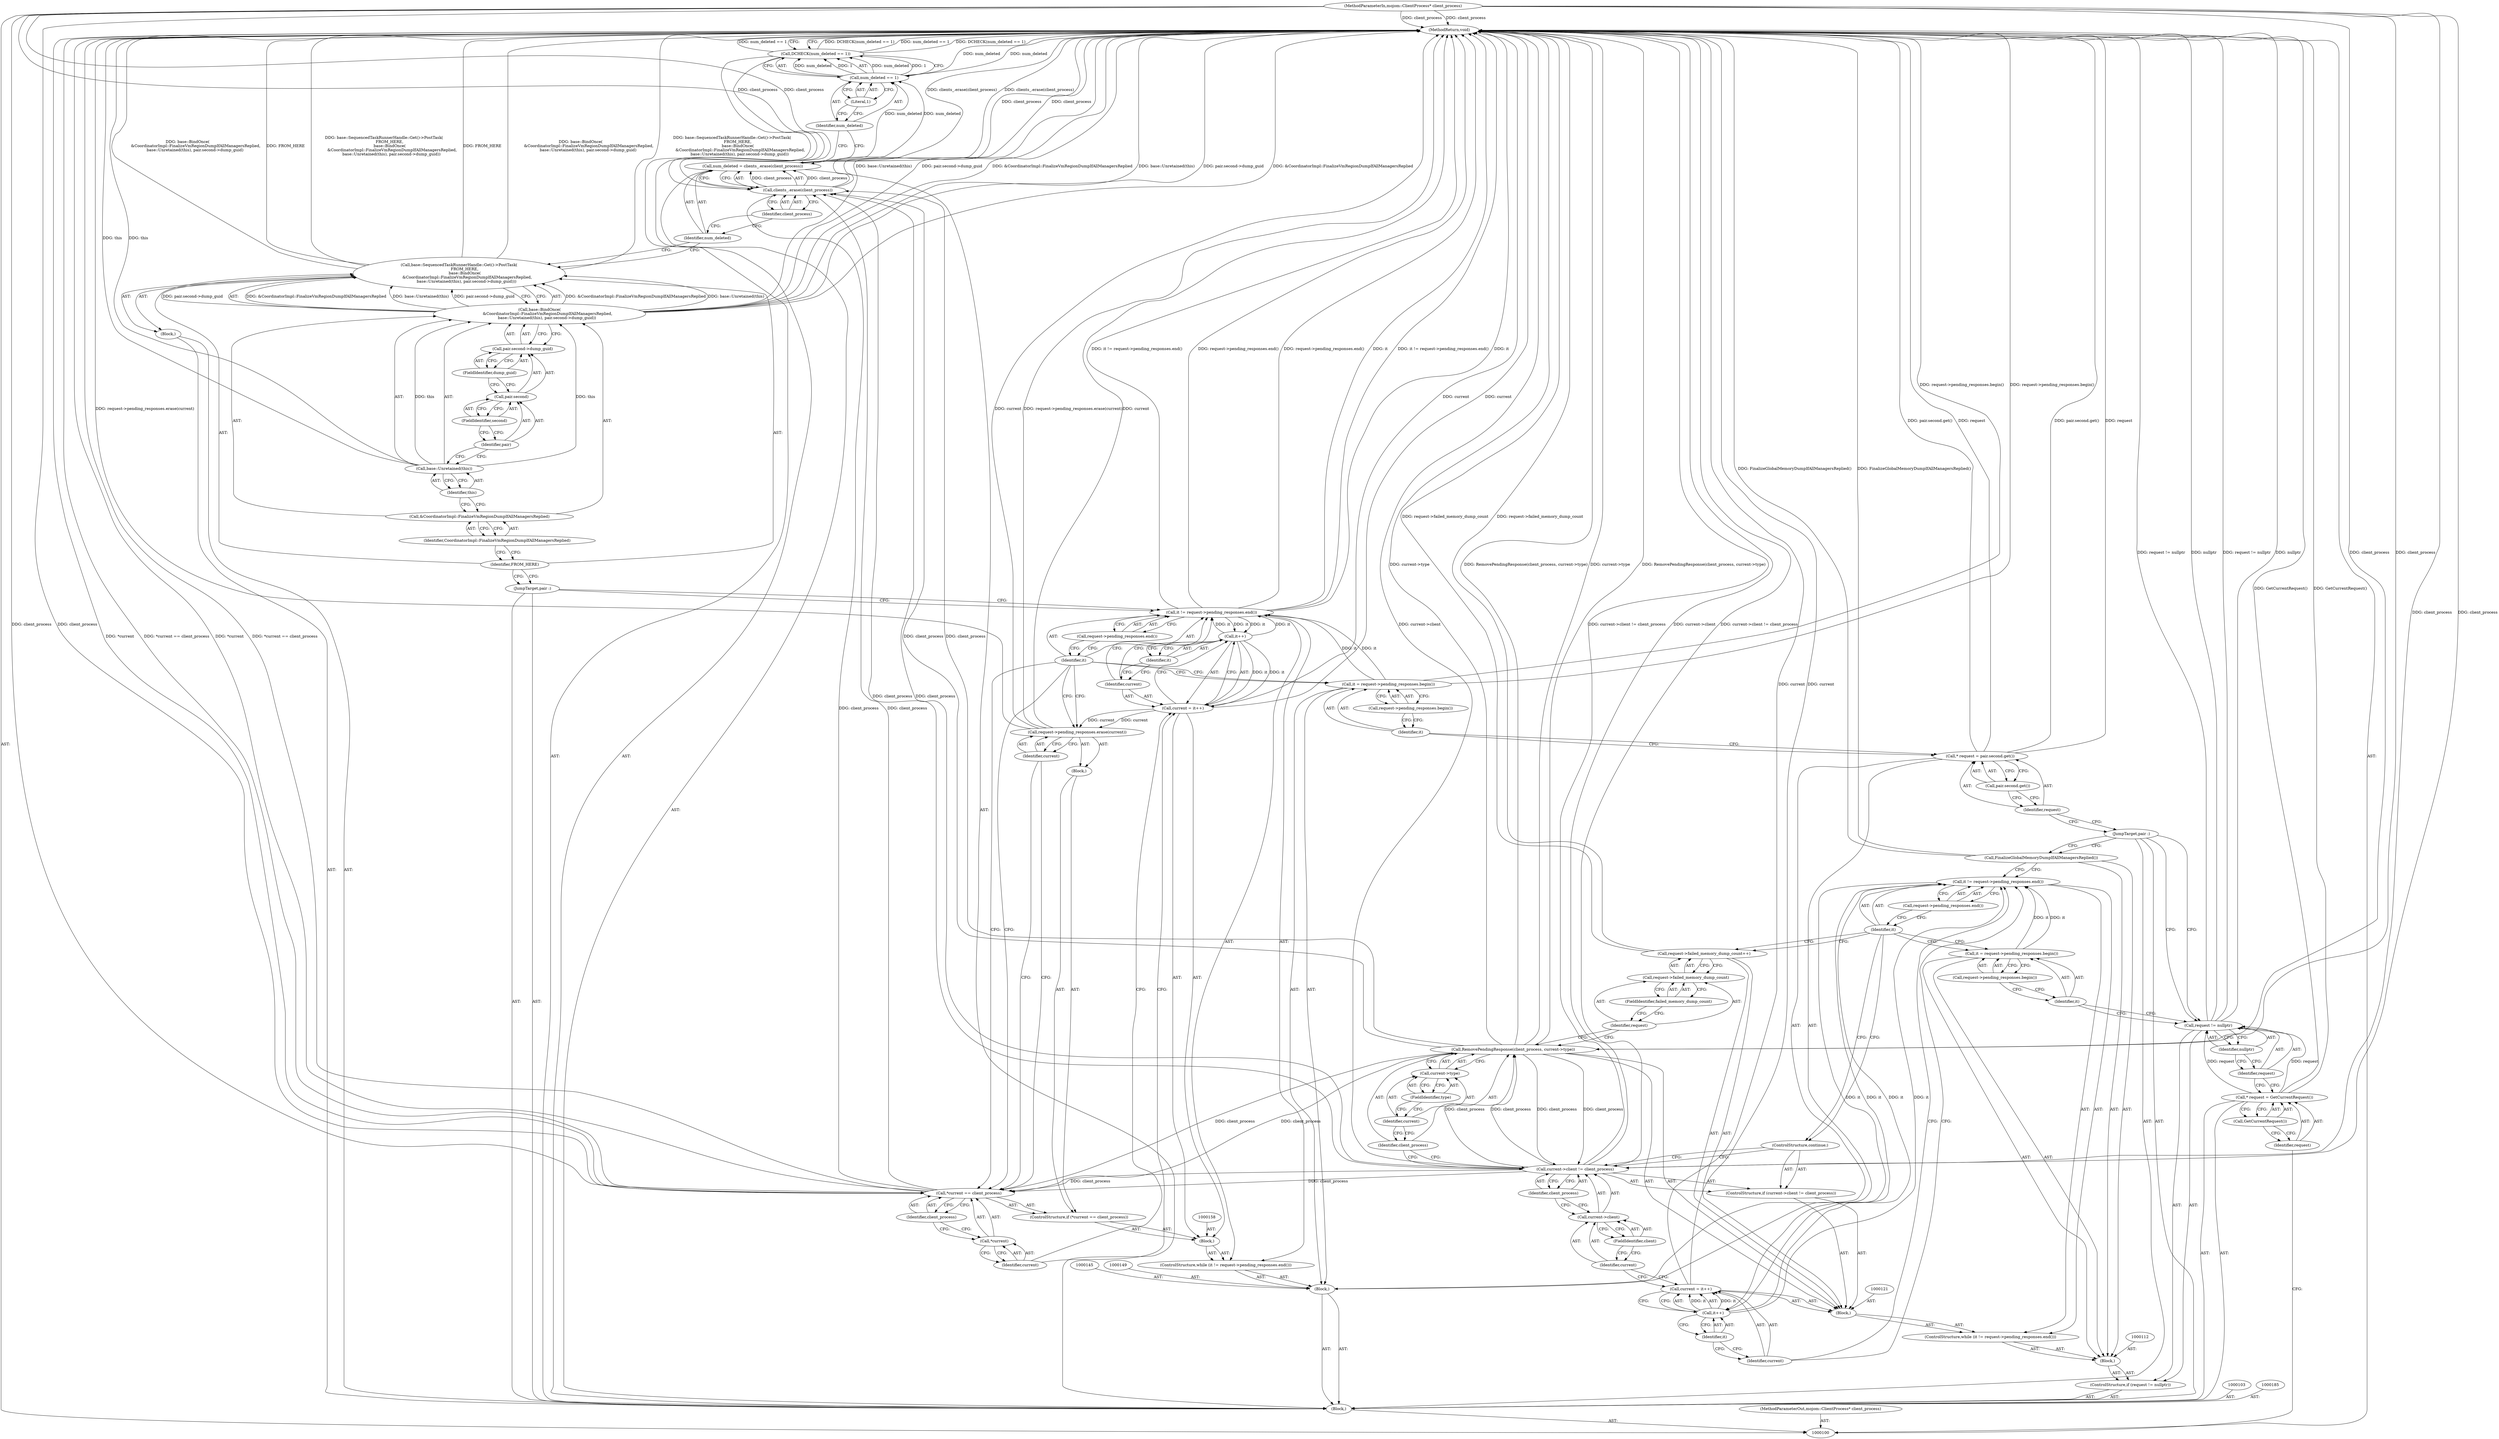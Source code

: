 digraph "1_Chrome_fa76a9f7ef6a028f83f97c181b150ecfd2b13be1_4" {
"1000194" [label="(MethodReturn,void)"];
"1000134" [label="(Identifier,client_process)"];
"1000135" [label="(Call,current->type)"];
"1000136" [label="(Identifier,current)"];
"1000137" [label="(FieldIdentifier,type)"];
"1000133" [label="(Call,RemovePendingResponse(client_process, current->type))"];
"1000141" [label="(FieldIdentifier,failed_memory_dump_count)"];
"1000138" [label="(Call,request->failed_memory_dump_count++)"];
"1000139" [label="(Call,request->failed_memory_dump_count)"];
"1000140" [label="(Identifier,request)"];
"1000142" [label="(Call,FinalizeGlobalMemoryDumpIfAllManagersReplied())"];
"1000143" [label="(JumpTarget,pair :)"];
"1000146" [label="(Call,* request = pair.second.get())"];
"1000147" [label="(Identifier,request)"];
"1000148" [label="(Call,pair.second.get())"];
"1000152" [label="(Call,request->pending_responses.begin())"];
"1000144" [label="(Block,)"];
"1000150" [label="(Call,it = request->pending_responses.begin())"];
"1000151" [label="(Identifier,it)"];
"1000154" [label="(Call,it != request->pending_responses.end())"];
"1000155" [label="(Identifier,it)"];
"1000156" [label="(Call,request->pending_responses.end())"];
"1000153" [label="(ControlStructure,while (it != request->pending_responses.end()))"];
"1000101" [label="(MethodParameterIn,mojom::ClientProcess* client_process)"];
"1000289" [label="(MethodParameterOut,mojom::ClientProcess* client_process)"];
"1000102" [label="(Block,)"];
"1000159" [label="(Call,current = it++)"];
"1000160" [label="(Identifier,current)"];
"1000161" [label="(Call,it++)"];
"1000162" [label="(Identifier,it)"];
"1000157" [label="(Block,)"];
"1000164" [label="(Call,*current == client_process)"];
"1000165" [label="(Call,*current)"];
"1000166" [label="(Identifier,current)"];
"1000167" [label="(Identifier,client_process)"];
"1000168" [label="(Block,)"];
"1000163" [label="(ControlStructure,if (*current == client_process))"];
"1000170" [label="(Identifier,current)"];
"1000169" [label="(Call,request->pending_responses.erase(current))"];
"1000171" [label="(JumpTarget,pair :)"];
"1000172" [label="(Block,)"];
"1000173" [label="(Call,base::SequencedTaskRunnerHandle::Get()->PostTask(\n         FROM_HERE,\n         base::BindOnce(\n             &CoordinatorImpl::FinalizeVmRegionDumpIfAllManagersReplied,\n            base::Unretained(this), pair.second->dump_guid)))"];
"1000174" [label="(Identifier,FROM_HERE)"];
"1000104" [label="(Call,* request = GetCurrentRequest())"];
"1000105" [label="(Identifier,request)"];
"1000106" [label="(Call,GetCurrentRequest())"];
"1000175" [label="(Call,base::BindOnce(\n             &CoordinatorImpl::FinalizeVmRegionDumpIfAllManagersReplied,\n            base::Unretained(this), pair.second->dump_guid))"];
"1000176" [label="(Call,&CoordinatorImpl::FinalizeVmRegionDumpIfAllManagersReplied)"];
"1000177" [label="(Identifier,CoordinatorImpl::FinalizeVmRegionDumpIfAllManagersReplied)"];
"1000178" [label="(Call,base::Unretained(this))"];
"1000179" [label="(Identifier,this)"];
"1000180" [label="(Call,pair.second->dump_guid)"];
"1000181" [label="(Call,pair.second)"];
"1000182" [label="(Identifier,pair)"];
"1000183" [label="(FieldIdentifier,second)"];
"1000184" [label="(FieldIdentifier,dump_guid)"];
"1000186" [label="(Call,num_deleted = clients_.erase(client_process))"];
"1000187" [label="(Identifier,num_deleted)"];
"1000188" [label="(Call,clients_.erase(client_process))"];
"1000189" [label="(Identifier,client_process)"];
"1000190" [label="(Call,DCHECK(num_deleted == 1))"];
"1000193" [label="(Literal,1)"];
"1000191" [label="(Call,num_deleted == 1)"];
"1000192" [label="(Identifier,num_deleted)"];
"1000110" [label="(Identifier,nullptr)"];
"1000107" [label="(ControlStructure,if (request != nullptr))"];
"1000108" [label="(Call,request != nullptr)"];
"1000109" [label="(Identifier,request)"];
"1000115" [label="(Call,request->pending_responses.begin())"];
"1000111" [label="(Block,)"];
"1000113" [label="(Call,it = request->pending_responses.begin())"];
"1000114" [label="(Identifier,it)"];
"1000117" [label="(Call,it != request->pending_responses.end())"];
"1000118" [label="(Identifier,it)"];
"1000119" [label="(Call,request->pending_responses.end())"];
"1000116" [label="(ControlStructure,while (it != request->pending_responses.end()))"];
"1000120" [label="(Block,)"];
"1000122" [label="(Call,current = it++)"];
"1000123" [label="(Identifier,current)"];
"1000124" [label="(Call,it++)"];
"1000125" [label="(Identifier,it)"];
"1000127" [label="(Call,current->client != client_process)"];
"1000128" [label="(Call,current->client)"];
"1000129" [label="(Identifier,current)"];
"1000130" [label="(FieldIdentifier,client)"];
"1000131" [label="(Identifier,client_process)"];
"1000126" [label="(ControlStructure,if (current->client != client_process))"];
"1000132" [label="(ControlStructure,continue;)"];
"1000194" -> "1000100"  [label="AST: "];
"1000194" -> "1000190"  [label="CFG: "];
"1000142" -> "1000194"  [label="DDG: FinalizeGlobalMemoryDumpIfAllManagersReplied()"];
"1000108" -> "1000194"  [label="DDG: request != nullptr"];
"1000108" -> "1000194"  [label="DDG: nullptr"];
"1000150" -> "1000194"  [label="DDG: request->pending_responses.begin()"];
"1000154" -> "1000194"  [label="DDG: it"];
"1000154" -> "1000194"  [label="DDG: it != request->pending_responses.end()"];
"1000154" -> "1000194"  [label="DDG: request->pending_responses.end()"];
"1000127" -> "1000194"  [label="DDG: current->client != client_process"];
"1000127" -> "1000194"  [label="DDG: current->client"];
"1000133" -> "1000194"  [label="DDG: RemovePendingResponse(client_process, current->type)"];
"1000133" -> "1000194"  [label="DDG: current->type"];
"1000186" -> "1000194"  [label="DDG: clients_.erase(client_process)"];
"1000175" -> "1000194"  [label="DDG: base::Unretained(this)"];
"1000175" -> "1000194"  [label="DDG: pair.second->dump_guid"];
"1000175" -> "1000194"  [label="DDG: &CoordinatorImpl::FinalizeVmRegionDumpIfAllManagersReplied"];
"1000164" -> "1000194"  [label="DDG: *current == client_process"];
"1000164" -> "1000194"  [label="DDG: *current"];
"1000169" -> "1000194"  [label="DDG: request->pending_responses.erase(current)"];
"1000169" -> "1000194"  [label="DDG: current"];
"1000190" -> "1000194"  [label="DDG: DCHECK(num_deleted == 1)"];
"1000190" -> "1000194"  [label="DDG: num_deleted == 1"];
"1000178" -> "1000194"  [label="DDG: this"];
"1000159" -> "1000194"  [label="DDG: current"];
"1000188" -> "1000194"  [label="DDG: client_process"];
"1000122" -> "1000194"  [label="DDG: current"];
"1000138" -> "1000194"  [label="DDG: request->failed_memory_dump_count"];
"1000146" -> "1000194"  [label="DDG: pair.second.get()"];
"1000146" -> "1000194"  [label="DDG: request"];
"1000101" -> "1000194"  [label="DDG: client_process"];
"1000173" -> "1000194"  [label="DDG: base::SequencedTaskRunnerHandle::Get()->PostTask(\n         FROM_HERE,\n         base::BindOnce(\n             &CoordinatorImpl::FinalizeVmRegionDumpIfAllManagersReplied,\n            base::Unretained(this), pair.second->dump_guid))"];
"1000173" -> "1000194"  [label="DDG: FROM_HERE"];
"1000173" -> "1000194"  [label="DDG: base::BindOnce(\n             &CoordinatorImpl::FinalizeVmRegionDumpIfAllManagersReplied,\n            base::Unretained(this), pair.second->dump_guid)"];
"1000191" -> "1000194"  [label="DDG: num_deleted"];
"1000104" -> "1000194"  [label="DDG: GetCurrentRequest()"];
"1000134" -> "1000133"  [label="AST: "];
"1000134" -> "1000127"  [label="CFG: "];
"1000136" -> "1000134"  [label="CFG: "];
"1000135" -> "1000133"  [label="AST: "];
"1000135" -> "1000137"  [label="CFG: "];
"1000136" -> "1000135"  [label="AST: "];
"1000137" -> "1000135"  [label="AST: "];
"1000133" -> "1000135"  [label="CFG: "];
"1000136" -> "1000135"  [label="AST: "];
"1000136" -> "1000134"  [label="CFG: "];
"1000137" -> "1000136"  [label="CFG: "];
"1000137" -> "1000135"  [label="AST: "];
"1000137" -> "1000136"  [label="CFG: "];
"1000135" -> "1000137"  [label="CFG: "];
"1000133" -> "1000120"  [label="AST: "];
"1000133" -> "1000135"  [label="CFG: "];
"1000134" -> "1000133"  [label="AST: "];
"1000135" -> "1000133"  [label="AST: "];
"1000140" -> "1000133"  [label="CFG: "];
"1000133" -> "1000194"  [label="DDG: RemovePendingResponse(client_process, current->type)"];
"1000133" -> "1000194"  [label="DDG: current->type"];
"1000133" -> "1000127"  [label="DDG: client_process"];
"1000127" -> "1000133"  [label="DDG: client_process"];
"1000101" -> "1000133"  [label="DDG: client_process"];
"1000133" -> "1000164"  [label="DDG: client_process"];
"1000133" -> "1000188"  [label="DDG: client_process"];
"1000141" -> "1000139"  [label="AST: "];
"1000141" -> "1000140"  [label="CFG: "];
"1000139" -> "1000141"  [label="CFG: "];
"1000138" -> "1000120"  [label="AST: "];
"1000138" -> "1000139"  [label="CFG: "];
"1000139" -> "1000138"  [label="AST: "];
"1000118" -> "1000138"  [label="CFG: "];
"1000138" -> "1000194"  [label="DDG: request->failed_memory_dump_count"];
"1000139" -> "1000138"  [label="AST: "];
"1000139" -> "1000141"  [label="CFG: "];
"1000140" -> "1000139"  [label="AST: "];
"1000141" -> "1000139"  [label="AST: "];
"1000138" -> "1000139"  [label="CFG: "];
"1000140" -> "1000139"  [label="AST: "];
"1000140" -> "1000133"  [label="CFG: "];
"1000141" -> "1000140"  [label="CFG: "];
"1000142" -> "1000111"  [label="AST: "];
"1000142" -> "1000117"  [label="CFG: "];
"1000143" -> "1000142"  [label="CFG: "];
"1000142" -> "1000194"  [label="DDG: FinalizeGlobalMemoryDumpIfAllManagersReplied()"];
"1000143" -> "1000102"  [label="AST: "];
"1000143" -> "1000142"  [label="CFG: "];
"1000143" -> "1000108"  [label="CFG: "];
"1000147" -> "1000143"  [label="CFG: "];
"1000146" -> "1000144"  [label="AST: "];
"1000146" -> "1000148"  [label="CFG: "];
"1000147" -> "1000146"  [label="AST: "];
"1000148" -> "1000146"  [label="AST: "];
"1000151" -> "1000146"  [label="CFG: "];
"1000146" -> "1000194"  [label="DDG: pair.second.get()"];
"1000146" -> "1000194"  [label="DDG: request"];
"1000147" -> "1000146"  [label="AST: "];
"1000147" -> "1000143"  [label="CFG: "];
"1000148" -> "1000147"  [label="CFG: "];
"1000148" -> "1000146"  [label="AST: "];
"1000148" -> "1000147"  [label="CFG: "];
"1000146" -> "1000148"  [label="CFG: "];
"1000152" -> "1000150"  [label="AST: "];
"1000152" -> "1000151"  [label="CFG: "];
"1000150" -> "1000152"  [label="CFG: "];
"1000144" -> "1000102"  [label="AST: "];
"1000145" -> "1000144"  [label="AST: "];
"1000146" -> "1000144"  [label="AST: "];
"1000149" -> "1000144"  [label="AST: "];
"1000150" -> "1000144"  [label="AST: "];
"1000153" -> "1000144"  [label="AST: "];
"1000150" -> "1000144"  [label="AST: "];
"1000150" -> "1000152"  [label="CFG: "];
"1000151" -> "1000150"  [label="AST: "];
"1000152" -> "1000150"  [label="AST: "];
"1000155" -> "1000150"  [label="CFG: "];
"1000150" -> "1000194"  [label="DDG: request->pending_responses.begin()"];
"1000150" -> "1000154"  [label="DDG: it"];
"1000151" -> "1000150"  [label="AST: "];
"1000151" -> "1000146"  [label="CFG: "];
"1000152" -> "1000151"  [label="CFG: "];
"1000154" -> "1000153"  [label="AST: "];
"1000154" -> "1000156"  [label="CFG: "];
"1000155" -> "1000154"  [label="AST: "];
"1000156" -> "1000154"  [label="AST: "];
"1000160" -> "1000154"  [label="CFG: "];
"1000171" -> "1000154"  [label="CFG: "];
"1000154" -> "1000194"  [label="DDG: it"];
"1000154" -> "1000194"  [label="DDG: it != request->pending_responses.end()"];
"1000154" -> "1000194"  [label="DDG: request->pending_responses.end()"];
"1000150" -> "1000154"  [label="DDG: it"];
"1000161" -> "1000154"  [label="DDG: it"];
"1000154" -> "1000161"  [label="DDG: it"];
"1000155" -> "1000154"  [label="AST: "];
"1000155" -> "1000169"  [label="CFG: "];
"1000155" -> "1000164"  [label="CFG: "];
"1000155" -> "1000150"  [label="CFG: "];
"1000156" -> "1000155"  [label="CFG: "];
"1000156" -> "1000154"  [label="AST: "];
"1000156" -> "1000155"  [label="CFG: "];
"1000154" -> "1000156"  [label="CFG: "];
"1000153" -> "1000144"  [label="AST: "];
"1000154" -> "1000153"  [label="AST: "];
"1000157" -> "1000153"  [label="AST: "];
"1000101" -> "1000100"  [label="AST: "];
"1000101" -> "1000194"  [label="DDG: client_process"];
"1000101" -> "1000127"  [label="DDG: client_process"];
"1000101" -> "1000133"  [label="DDG: client_process"];
"1000101" -> "1000164"  [label="DDG: client_process"];
"1000101" -> "1000188"  [label="DDG: client_process"];
"1000289" -> "1000100"  [label="AST: "];
"1000102" -> "1000100"  [label="AST: "];
"1000103" -> "1000102"  [label="AST: "];
"1000104" -> "1000102"  [label="AST: "];
"1000107" -> "1000102"  [label="AST: "];
"1000143" -> "1000102"  [label="AST: "];
"1000144" -> "1000102"  [label="AST: "];
"1000171" -> "1000102"  [label="AST: "];
"1000172" -> "1000102"  [label="AST: "];
"1000185" -> "1000102"  [label="AST: "];
"1000186" -> "1000102"  [label="AST: "];
"1000190" -> "1000102"  [label="AST: "];
"1000159" -> "1000157"  [label="AST: "];
"1000159" -> "1000161"  [label="CFG: "];
"1000160" -> "1000159"  [label="AST: "];
"1000161" -> "1000159"  [label="AST: "];
"1000166" -> "1000159"  [label="CFG: "];
"1000159" -> "1000194"  [label="DDG: current"];
"1000161" -> "1000159"  [label="DDG: it"];
"1000159" -> "1000169"  [label="DDG: current"];
"1000160" -> "1000159"  [label="AST: "];
"1000160" -> "1000154"  [label="CFG: "];
"1000162" -> "1000160"  [label="CFG: "];
"1000161" -> "1000159"  [label="AST: "];
"1000161" -> "1000162"  [label="CFG: "];
"1000162" -> "1000161"  [label="AST: "];
"1000159" -> "1000161"  [label="CFG: "];
"1000161" -> "1000154"  [label="DDG: it"];
"1000161" -> "1000159"  [label="DDG: it"];
"1000154" -> "1000161"  [label="DDG: it"];
"1000162" -> "1000161"  [label="AST: "];
"1000162" -> "1000160"  [label="CFG: "];
"1000161" -> "1000162"  [label="CFG: "];
"1000157" -> "1000153"  [label="AST: "];
"1000158" -> "1000157"  [label="AST: "];
"1000159" -> "1000157"  [label="AST: "];
"1000163" -> "1000157"  [label="AST: "];
"1000164" -> "1000163"  [label="AST: "];
"1000164" -> "1000167"  [label="CFG: "];
"1000165" -> "1000164"  [label="AST: "];
"1000167" -> "1000164"  [label="AST: "];
"1000155" -> "1000164"  [label="CFG: "];
"1000170" -> "1000164"  [label="CFG: "];
"1000164" -> "1000194"  [label="DDG: *current == client_process"];
"1000164" -> "1000194"  [label="DDG: *current"];
"1000127" -> "1000164"  [label="DDG: client_process"];
"1000133" -> "1000164"  [label="DDG: client_process"];
"1000101" -> "1000164"  [label="DDG: client_process"];
"1000164" -> "1000188"  [label="DDG: client_process"];
"1000165" -> "1000164"  [label="AST: "];
"1000165" -> "1000166"  [label="CFG: "];
"1000166" -> "1000165"  [label="AST: "];
"1000167" -> "1000165"  [label="CFG: "];
"1000166" -> "1000165"  [label="AST: "];
"1000166" -> "1000159"  [label="CFG: "];
"1000165" -> "1000166"  [label="CFG: "];
"1000167" -> "1000164"  [label="AST: "];
"1000167" -> "1000165"  [label="CFG: "];
"1000164" -> "1000167"  [label="CFG: "];
"1000168" -> "1000163"  [label="AST: "];
"1000169" -> "1000168"  [label="AST: "];
"1000163" -> "1000157"  [label="AST: "];
"1000164" -> "1000163"  [label="AST: "];
"1000168" -> "1000163"  [label="AST: "];
"1000170" -> "1000169"  [label="AST: "];
"1000170" -> "1000164"  [label="CFG: "];
"1000169" -> "1000170"  [label="CFG: "];
"1000169" -> "1000168"  [label="AST: "];
"1000169" -> "1000170"  [label="CFG: "];
"1000170" -> "1000169"  [label="AST: "];
"1000155" -> "1000169"  [label="CFG: "];
"1000169" -> "1000194"  [label="DDG: request->pending_responses.erase(current)"];
"1000169" -> "1000194"  [label="DDG: current"];
"1000159" -> "1000169"  [label="DDG: current"];
"1000171" -> "1000102"  [label="AST: "];
"1000171" -> "1000154"  [label="CFG: "];
"1000174" -> "1000171"  [label="CFG: "];
"1000172" -> "1000102"  [label="AST: "];
"1000173" -> "1000172"  [label="AST: "];
"1000173" -> "1000172"  [label="AST: "];
"1000173" -> "1000175"  [label="CFG: "];
"1000174" -> "1000173"  [label="AST: "];
"1000175" -> "1000173"  [label="AST: "];
"1000187" -> "1000173"  [label="CFG: "];
"1000173" -> "1000194"  [label="DDG: base::SequencedTaskRunnerHandle::Get()->PostTask(\n         FROM_HERE,\n         base::BindOnce(\n             &CoordinatorImpl::FinalizeVmRegionDumpIfAllManagersReplied,\n            base::Unretained(this), pair.second->dump_guid))"];
"1000173" -> "1000194"  [label="DDG: FROM_HERE"];
"1000173" -> "1000194"  [label="DDG: base::BindOnce(\n             &CoordinatorImpl::FinalizeVmRegionDumpIfAllManagersReplied,\n            base::Unretained(this), pair.second->dump_guid)"];
"1000175" -> "1000173"  [label="DDG: &CoordinatorImpl::FinalizeVmRegionDumpIfAllManagersReplied"];
"1000175" -> "1000173"  [label="DDG: base::Unretained(this)"];
"1000175" -> "1000173"  [label="DDG: pair.second->dump_guid"];
"1000174" -> "1000173"  [label="AST: "];
"1000174" -> "1000171"  [label="CFG: "];
"1000177" -> "1000174"  [label="CFG: "];
"1000104" -> "1000102"  [label="AST: "];
"1000104" -> "1000106"  [label="CFG: "];
"1000105" -> "1000104"  [label="AST: "];
"1000106" -> "1000104"  [label="AST: "];
"1000109" -> "1000104"  [label="CFG: "];
"1000104" -> "1000194"  [label="DDG: GetCurrentRequest()"];
"1000104" -> "1000108"  [label="DDG: request"];
"1000105" -> "1000104"  [label="AST: "];
"1000105" -> "1000100"  [label="CFG: "];
"1000106" -> "1000105"  [label="CFG: "];
"1000106" -> "1000104"  [label="AST: "];
"1000106" -> "1000105"  [label="CFG: "];
"1000104" -> "1000106"  [label="CFG: "];
"1000175" -> "1000173"  [label="AST: "];
"1000175" -> "1000180"  [label="CFG: "];
"1000176" -> "1000175"  [label="AST: "];
"1000178" -> "1000175"  [label="AST: "];
"1000180" -> "1000175"  [label="AST: "];
"1000173" -> "1000175"  [label="CFG: "];
"1000175" -> "1000194"  [label="DDG: base::Unretained(this)"];
"1000175" -> "1000194"  [label="DDG: pair.second->dump_guid"];
"1000175" -> "1000194"  [label="DDG: &CoordinatorImpl::FinalizeVmRegionDumpIfAllManagersReplied"];
"1000175" -> "1000173"  [label="DDG: &CoordinatorImpl::FinalizeVmRegionDumpIfAllManagersReplied"];
"1000175" -> "1000173"  [label="DDG: base::Unretained(this)"];
"1000175" -> "1000173"  [label="DDG: pair.second->dump_guid"];
"1000178" -> "1000175"  [label="DDG: this"];
"1000176" -> "1000175"  [label="AST: "];
"1000176" -> "1000177"  [label="CFG: "];
"1000177" -> "1000176"  [label="AST: "];
"1000179" -> "1000176"  [label="CFG: "];
"1000177" -> "1000176"  [label="AST: "];
"1000177" -> "1000174"  [label="CFG: "];
"1000176" -> "1000177"  [label="CFG: "];
"1000178" -> "1000175"  [label="AST: "];
"1000178" -> "1000179"  [label="CFG: "];
"1000179" -> "1000178"  [label="AST: "];
"1000182" -> "1000178"  [label="CFG: "];
"1000178" -> "1000194"  [label="DDG: this"];
"1000178" -> "1000175"  [label="DDG: this"];
"1000179" -> "1000178"  [label="AST: "];
"1000179" -> "1000176"  [label="CFG: "];
"1000178" -> "1000179"  [label="CFG: "];
"1000180" -> "1000175"  [label="AST: "];
"1000180" -> "1000184"  [label="CFG: "];
"1000181" -> "1000180"  [label="AST: "];
"1000184" -> "1000180"  [label="AST: "];
"1000175" -> "1000180"  [label="CFG: "];
"1000181" -> "1000180"  [label="AST: "];
"1000181" -> "1000183"  [label="CFG: "];
"1000182" -> "1000181"  [label="AST: "];
"1000183" -> "1000181"  [label="AST: "];
"1000184" -> "1000181"  [label="CFG: "];
"1000182" -> "1000181"  [label="AST: "];
"1000182" -> "1000178"  [label="CFG: "];
"1000183" -> "1000182"  [label="CFG: "];
"1000183" -> "1000181"  [label="AST: "];
"1000183" -> "1000182"  [label="CFG: "];
"1000181" -> "1000183"  [label="CFG: "];
"1000184" -> "1000180"  [label="AST: "];
"1000184" -> "1000181"  [label="CFG: "];
"1000180" -> "1000184"  [label="CFG: "];
"1000186" -> "1000102"  [label="AST: "];
"1000186" -> "1000188"  [label="CFG: "];
"1000187" -> "1000186"  [label="AST: "];
"1000188" -> "1000186"  [label="AST: "];
"1000192" -> "1000186"  [label="CFG: "];
"1000186" -> "1000194"  [label="DDG: clients_.erase(client_process)"];
"1000188" -> "1000186"  [label="DDG: client_process"];
"1000186" -> "1000191"  [label="DDG: num_deleted"];
"1000187" -> "1000186"  [label="AST: "];
"1000187" -> "1000173"  [label="CFG: "];
"1000189" -> "1000187"  [label="CFG: "];
"1000188" -> "1000186"  [label="AST: "];
"1000188" -> "1000189"  [label="CFG: "];
"1000189" -> "1000188"  [label="AST: "];
"1000186" -> "1000188"  [label="CFG: "];
"1000188" -> "1000194"  [label="DDG: client_process"];
"1000188" -> "1000186"  [label="DDG: client_process"];
"1000127" -> "1000188"  [label="DDG: client_process"];
"1000164" -> "1000188"  [label="DDG: client_process"];
"1000133" -> "1000188"  [label="DDG: client_process"];
"1000101" -> "1000188"  [label="DDG: client_process"];
"1000189" -> "1000188"  [label="AST: "];
"1000189" -> "1000187"  [label="CFG: "];
"1000188" -> "1000189"  [label="CFG: "];
"1000190" -> "1000102"  [label="AST: "];
"1000190" -> "1000191"  [label="CFG: "];
"1000191" -> "1000190"  [label="AST: "];
"1000194" -> "1000190"  [label="CFG: "];
"1000190" -> "1000194"  [label="DDG: DCHECK(num_deleted == 1)"];
"1000190" -> "1000194"  [label="DDG: num_deleted == 1"];
"1000191" -> "1000190"  [label="DDG: num_deleted"];
"1000191" -> "1000190"  [label="DDG: 1"];
"1000193" -> "1000191"  [label="AST: "];
"1000193" -> "1000192"  [label="CFG: "];
"1000191" -> "1000193"  [label="CFG: "];
"1000191" -> "1000190"  [label="AST: "];
"1000191" -> "1000193"  [label="CFG: "];
"1000192" -> "1000191"  [label="AST: "];
"1000193" -> "1000191"  [label="AST: "];
"1000190" -> "1000191"  [label="CFG: "];
"1000191" -> "1000194"  [label="DDG: num_deleted"];
"1000191" -> "1000190"  [label="DDG: num_deleted"];
"1000191" -> "1000190"  [label="DDG: 1"];
"1000186" -> "1000191"  [label="DDG: num_deleted"];
"1000192" -> "1000191"  [label="AST: "];
"1000192" -> "1000186"  [label="CFG: "];
"1000193" -> "1000192"  [label="CFG: "];
"1000110" -> "1000108"  [label="AST: "];
"1000110" -> "1000109"  [label="CFG: "];
"1000108" -> "1000110"  [label="CFG: "];
"1000107" -> "1000102"  [label="AST: "];
"1000108" -> "1000107"  [label="AST: "];
"1000111" -> "1000107"  [label="AST: "];
"1000108" -> "1000107"  [label="AST: "];
"1000108" -> "1000110"  [label="CFG: "];
"1000109" -> "1000108"  [label="AST: "];
"1000110" -> "1000108"  [label="AST: "];
"1000114" -> "1000108"  [label="CFG: "];
"1000143" -> "1000108"  [label="CFG: "];
"1000108" -> "1000194"  [label="DDG: request != nullptr"];
"1000108" -> "1000194"  [label="DDG: nullptr"];
"1000104" -> "1000108"  [label="DDG: request"];
"1000109" -> "1000108"  [label="AST: "];
"1000109" -> "1000104"  [label="CFG: "];
"1000110" -> "1000109"  [label="CFG: "];
"1000115" -> "1000113"  [label="AST: "];
"1000115" -> "1000114"  [label="CFG: "];
"1000113" -> "1000115"  [label="CFG: "];
"1000111" -> "1000107"  [label="AST: "];
"1000112" -> "1000111"  [label="AST: "];
"1000113" -> "1000111"  [label="AST: "];
"1000116" -> "1000111"  [label="AST: "];
"1000142" -> "1000111"  [label="AST: "];
"1000113" -> "1000111"  [label="AST: "];
"1000113" -> "1000115"  [label="CFG: "];
"1000114" -> "1000113"  [label="AST: "];
"1000115" -> "1000113"  [label="AST: "];
"1000118" -> "1000113"  [label="CFG: "];
"1000113" -> "1000117"  [label="DDG: it"];
"1000114" -> "1000113"  [label="AST: "];
"1000114" -> "1000108"  [label="CFG: "];
"1000115" -> "1000114"  [label="CFG: "];
"1000117" -> "1000116"  [label="AST: "];
"1000117" -> "1000119"  [label="CFG: "];
"1000118" -> "1000117"  [label="AST: "];
"1000119" -> "1000117"  [label="AST: "];
"1000123" -> "1000117"  [label="CFG: "];
"1000142" -> "1000117"  [label="CFG: "];
"1000124" -> "1000117"  [label="DDG: it"];
"1000113" -> "1000117"  [label="DDG: it"];
"1000117" -> "1000124"  [label="DDG: it"];
"1000118" -> "1000117"  [label="AST: "];
"1000118" -> "1000138"  [label="CFG: "];
"1000118" -> "1000132"  [label="CFG: "];
"1000118" -> "1000113"  [label="CFG: "];
"1000119" -> "1000118"  [label="CFG: "];
"1000119" -> "1000117"  [label="AST: "];
"1000119" -> "1000118"  [label="CFG: "];
"1000117" -> "1000119"  [label="CFG: "];
"1000116" -> "1000111"  [label="AST: "];
"1000117" -> "1000116"  [label="AST: "];
"1000120" -> "1000116"  [label="AST: "];
"1000120" -> "1000116"  [label="AST: "];
"1000121" -> "1000120"  [label="AST: "];
"1000122" -> "1000120"  [label="AST: "];
"1000126" -> "1000120"  [label="AST: "];
"1000133" -> "1000120"  [label="AST: "];
"1000138" -> "1000120"  [label="AST: "];
"1000122" -> "1000120"  [label="AST: "];
"1000122" -> "1000124"  [label="CFG: "];
"1000123" -> "1000122"  [label="AST: "];
"1000124" -> "1000122"  [label="AST: "];
"1000129" -> "1000122"  [label="CFG: "];
"1000122" -> "1000194"  [label="DDG: current"];
"1000124" -> "1000122"  [label="DDG: it"];
"1000123" -> "1000122"  [label="AST: "];
"1000123" -> "1000117"  [label="CFG: "];
"1000125" -> "1000123"  [label="CFG: "];
"1000124" -> "1000122"  [label="AST: "];
"1000124" -> "1000125"  [label="CFG: "];
"1000125" -> "1000124"  [label="AST: "];
"1000122" -> "1000124"  [label="CFG: "];
"1000124" -> "1000117"  [label="DDG: it"];
"1000124" -> "1000122"  [label="DDG: it"];
"1000117" -> "1000124"  [label="DDG: it"];
"1000125" -> "1000124"  [label="AST: "];
"1000125" -> "1000123"  [label="CFG: "];
"1000124" -> "1000125"  [label="CFG: "];
"1000127" -> "1000126"  [label="AST: "];
"1000127" -> "1000131"  [label="CFG: "];
"1000128" -> "1000127"  [label="AST: "];
"1000131" -> "1000127"  [label="AST: "];
"1000132" -> "1000127"  [label="CFG: "];
"1000134" -> "1000127"  [label="CFG: "];
"1000127" -> "1000194"  [label="DDG: current->client != client_process"];
"1000127" -> "1000194"  [label="DDG: current->client"];
"1000133" -> "1000127"  [label="DDG: client_process"];
"1000101" -> "1000127"  [label="DDG: client_process"];
"1000127" -> "1000133"  [label="DDG: client_process"];
"1000127" -> "1000164"  [label="DDG: client_process"];
"1000127" -> "1000188"  [label="DDG: client_process"];
"1000128" -> "1000127"  [label="AST: "];
"1000128" -> "1000130"  [label="CFG: "];
"1000129" -> "1000128"  [label="AST: "];
"1000130" -> "1000128"  [label="AST: "];
"1000131" -> "1000128"  [label="CFG: "];
"1000129" -> "1000128"  [label="AST: "];
"1000129" -> "1000122"  [label="CFG: "];
"1000130" -> "1000129"  [label="CFG: "];
"1000130" -> "1000128"  [label="AST: "];
"1000130" -> "1000129"  [label="CFG: "];
"1000128" -> "1000130"  [label="CFG: "];
"1000131" -> "1000127"  [label="AST: "];
"1000131" -> "1000128"  [label="CFG: "];
"1000127" -> "1000131"  [label="CFG: "];
"1000126" -> "1000120"  [label="AST: "];
"1000127" -> "1000126"  [label="AST: "];
"1000132" -> "1000126"  [label="AST: "];
"1000132" -> "1000126"  [label="AST: "];
"1000132" -> "1000127"  [label="CFG: "];
"1000118" -> "1000132"  [label="CFG: "];
}
